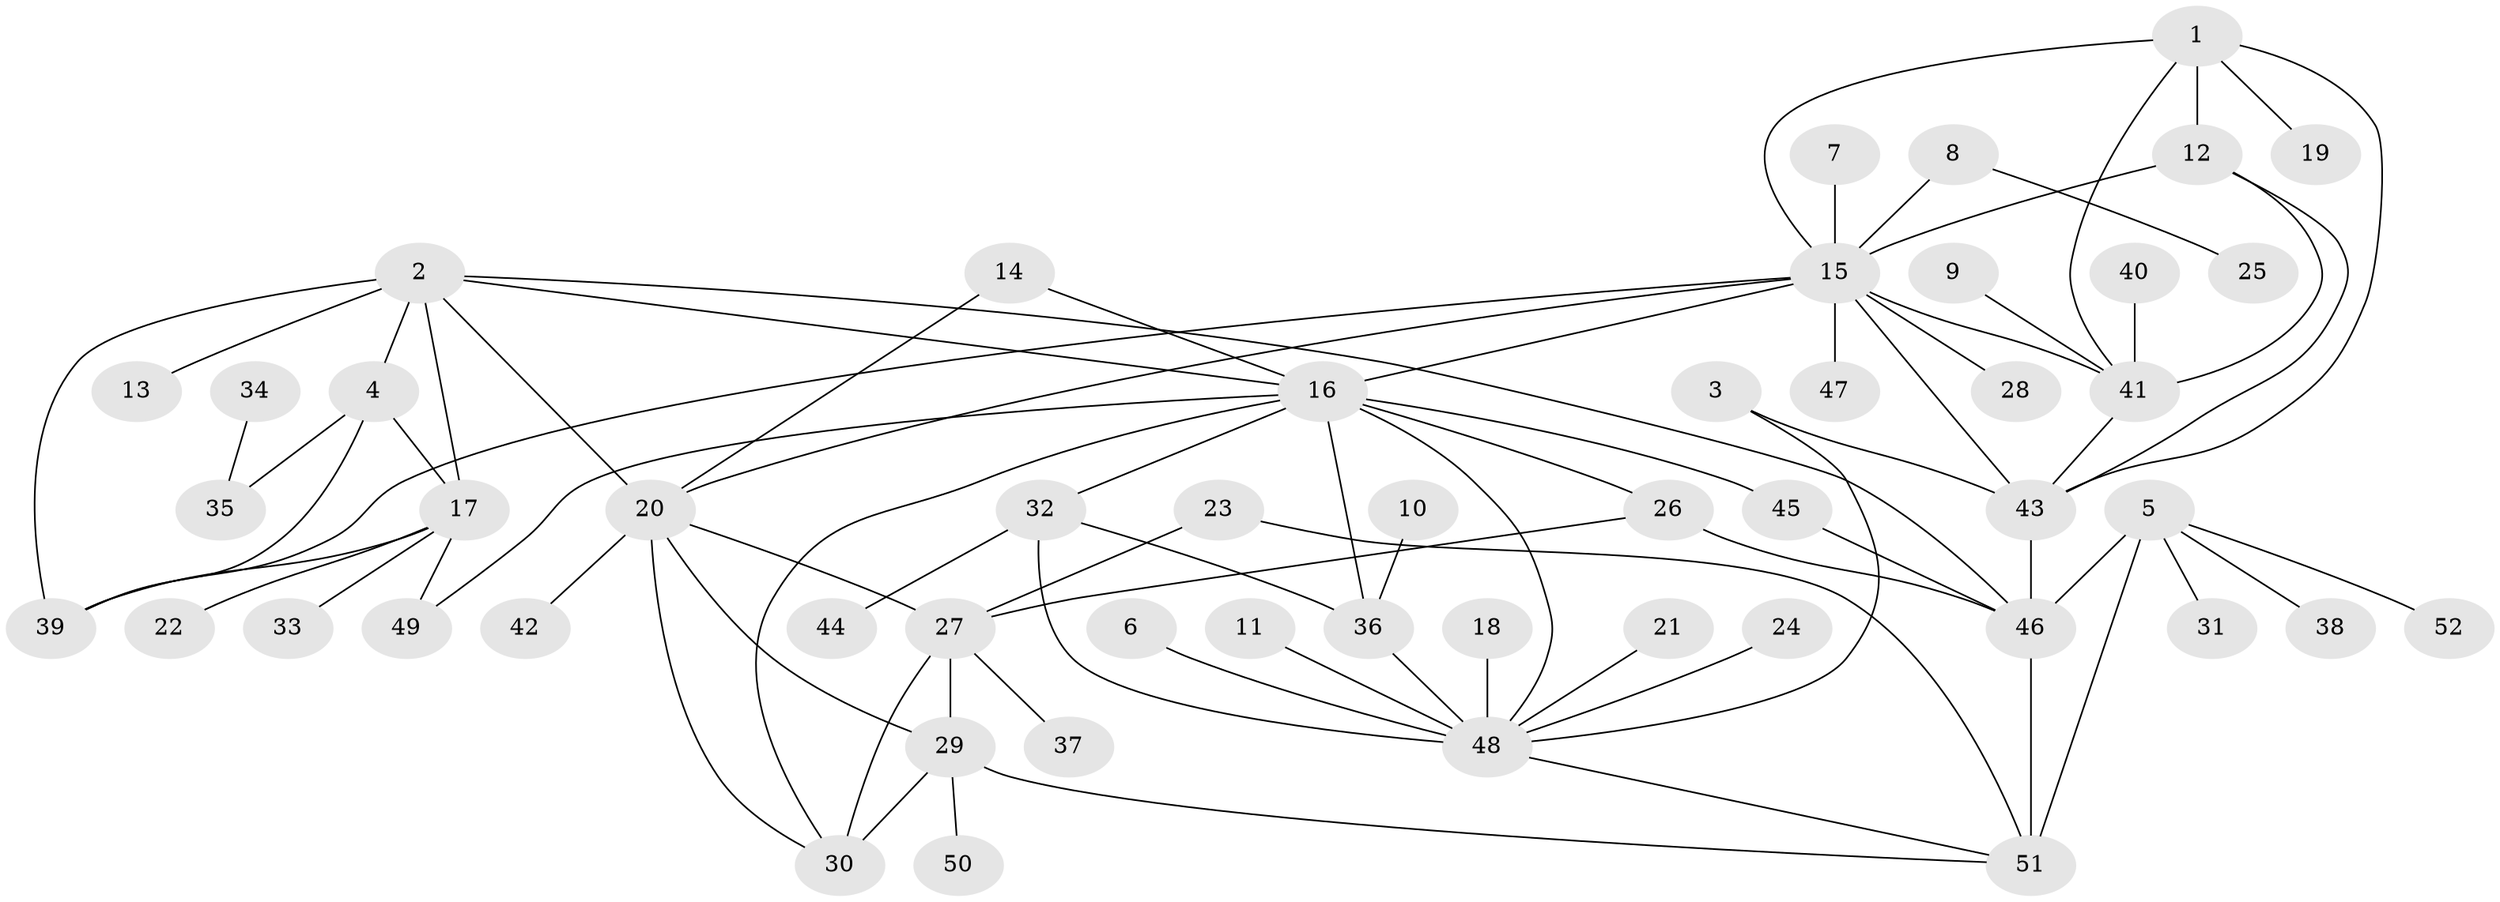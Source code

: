 // original degree distribution, {5: 0.028846153846153848, 7: 0.04807692307692308, 10: 0.009615384615384616, 8: 0.04807692307692308, 13: 0.019230769230769232, 6: 0.057692307692307696, 9: 0.028846153846153848, 2: 0.125, 1: 0.5865384615384616, 3: 0.038461538461538464, 4: 0.009615384615384616}
// Generated by graph-tools (version 1.1) at 2025/02/03/09/25 03:02:45]
// undirected, 52 vertices, 80 edges
graph export_dot {
graph [start="1"]
  node [color=gray90,style=filled];
  1;
  2;
  3;
  4;
  5;
  6;
  7;
  8;
  9;
  10;
  11;
  12;
  13;
  14;
  15;
  16;
  17;
  18;
  19;
  20;
  21;
  22;
  23;
  24;
  25;
  26;
  27;
  28;
  29;
  30;
  31;
  32;
  33;
  34;
  35;
  36;
  37;
  38;
  39;
  40;
  41;
  42;
  43;
  44;
  45;
  46;
  47;
  48;
  49;
  50;
  51;
  52;
  1 -- 12 [weight=1.0];
  1 -- 15 [weight=1.0];
  1 -- 19 [weight=1.0];
  1 -- 41 [weight=1.0];
  1 -- 43 [weight=1.0];
  2 -- 4 [weight=2.0];
  2 -- 13 [weight=1.0];
  2 -- 16 [weight=1.0];
  2 -- 17 [weight=2.0];
  2 -- 20 [weight=1.0];
  2 -- 39 [weight=2.0];
  2 -- 46 [weight=1.0];
  3 -- 43 [weight=1.0];
  3 -- 48 [weight=1.0];
  4 -- 17 [weight=1.0];
  4 -- 35 [weight=1.0];
  4 -- 39 [weight=1.0];
  5 -- 31 [weight=1.0];
  5 -- 38 [weight=1.0];
  5 -- 46 [weight=4.0];
  5 -- 51 [weight=2.0];
  5 -- 52 [weight=1.0];
  6 -- 48 [weight=1.0];
  7 -- 15 [weight=1.0];
  8 -- 15 [weight=1.0];
  8 -- 25 [weight=1.0];
  9 -- 41 [weight=1.0];
  10 -- 36 [weight=1.0];
  11 -- 48 [weight=1.0];
  12 -- 15 [weight=1.0];
  12 -- 41 [weight=1.0];
  12 -- 43 [weight=1.0];
  14 -- 16 [weight=1.0];
  14 -- 20 [weight=1.0];
  15 -- 16 [weight=1.0];
  15 -- 20 [weight=1.0];
  15 -- 28 [weight=1.0];
  15 -- 39 [weight=1.0];
  15 -- 41 [weight=1.0];
  15 -- 43 [weight=1.0];
  15 -- 47 [weight=1.0];
  16 -- 26 [weight=1.0];
  16 -- 30 [weight=1.0];
  16 -- 32 [weight=1.0];
  16 -- 36 [weight=1.0];
  16 -- 45 [weight=1.0];
  16 -- 48 [weight=2.0];
  16 -- 49 [weight=1.0];
  17 -- 22 [weight=1.0];
  17 -- 33 [weight=1.0];
  17 -- 39 [weight=1.0];
  17 -- 49 [weight=1.0];
  18 -- 48 [weight=1.0];
  20 -- 27 [weight=2.0];
  20 -- 29 [weight=1.0];
  20 -- 30 [weight=1.0];
  20 -- 42 [weight=1.0];
  21 -- 48 [weight=1.0];
  23 -- 27 [weight=1.0];
  23 -- 51 [weight=1.0];
  24 -- 48 [weight=1.0];
  26 -- 27 [weight=1.0];
  26 -- 46 [weight=1.0];
  27 -- 29 [weight=2.0];
  27 -- 30 [weight=2.0];
  27 -- 37 [weight=1.0];
  29 -- 30 [weight=1.0];
  29 -- 50 [weight=1.0];
  29 -- 51 [weight=1.0];
  32 -- 36 [weight=1.0];
  32 -- 44 [weight=1.0];
  32 -- 48 [weight=2.0];
  34 -- 35 [weight=1.0];
  36 -- 48 [weight=2.0];
  40 -- 41 [weight=1.0];
  41 -- 43 [weight=1.0];
  43 -- 46 [weight=1.0];
  45 -- 46 [weight=1.0];
  46 -- 51 [weight=2.0];
  48 -- 51 [weight=1.0];
}
